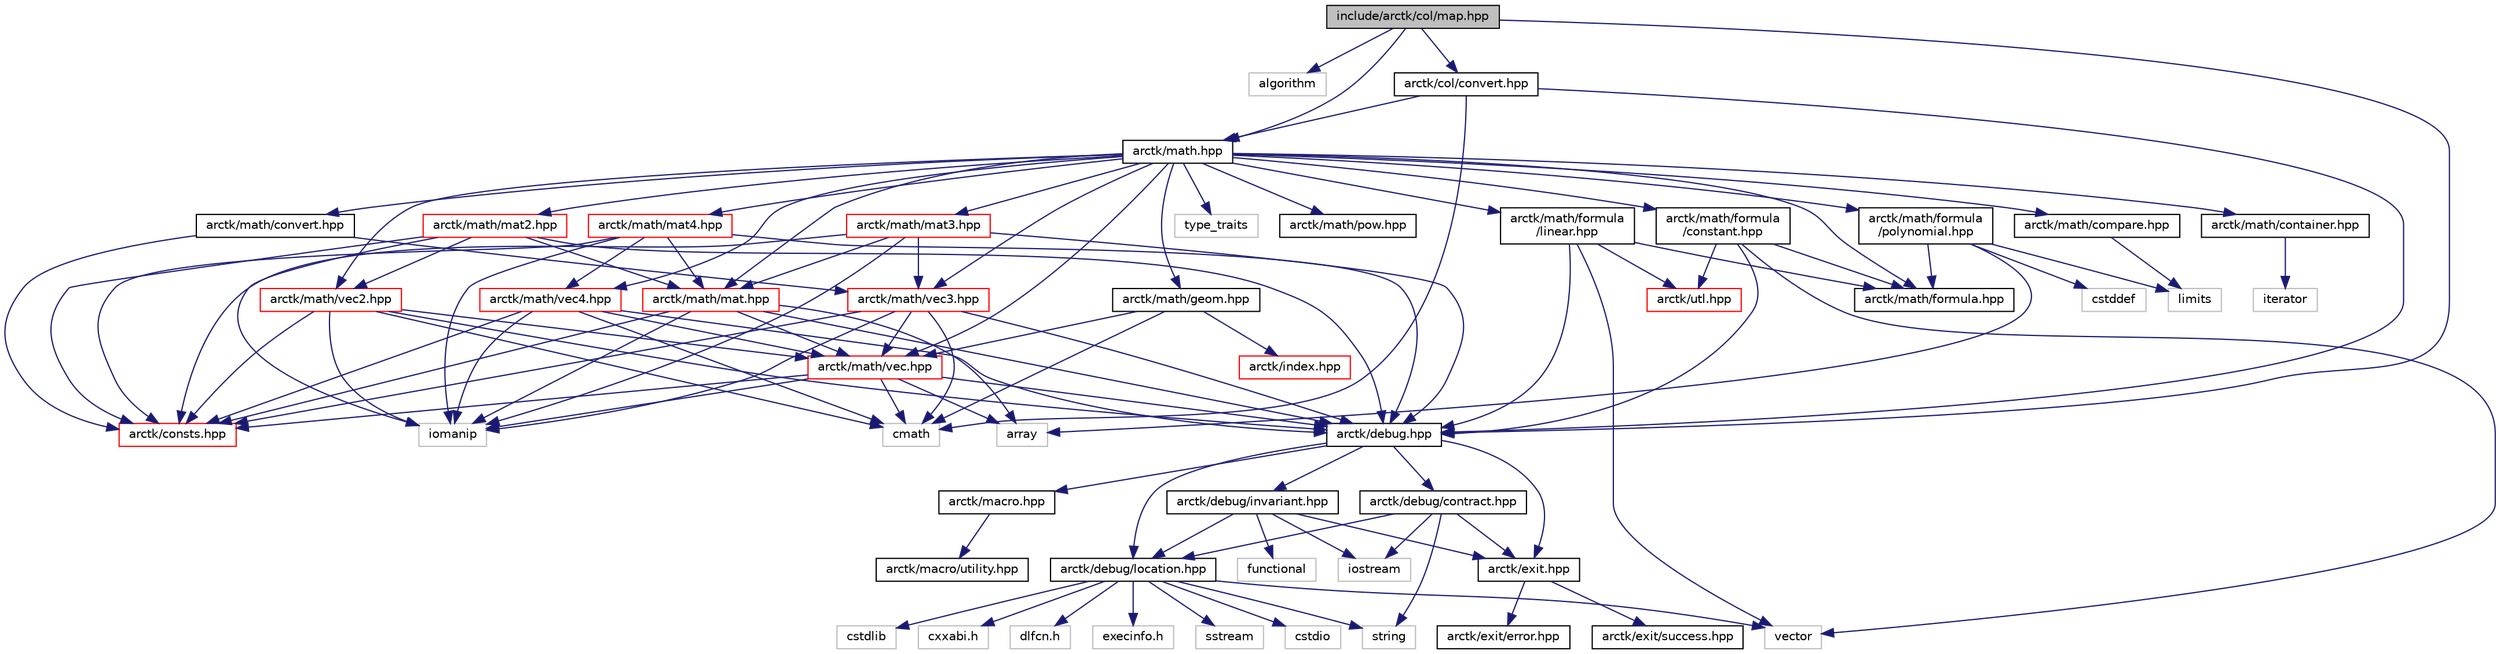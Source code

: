 digraph "include/arctk/col/map.hpp"
{
  bgcolor="transparent";
  edge [fontname="Helvetica",fontsize="10",labelfontname="Helvetica",labelfontsize="10"];
  node [fontname="Helvetica",fontsize="10",shape=record];
  Node0 [label="include/arctk/col/map.hpp",height=0.2,width=0.4,color="black", fillcolor="grey75", style="filled", fontcolor="black"];
  Node0 -> Node1 [color="midnightblue",fontsize="10",style="solid",fontname="Helvetica"];
  Node1 [label="algorithm",height=0.2,width=0.4,color="grey75"];
  Node0 -> Node2 [color="midnightblue",fontsize="10",style="solid",fontname="Helvetica"];
  Node2 [label="arctk/col/convert.hpp",height=0.2,width=0.4,color="black",URL="$col_2convert_8hpp.html"];
  Node2 -> Node3 [color="midnightblue",fontsize="10",style="solid",fontname="Helvetica"];
  Node3 [label="cmath",height=0.2,width=0.4,color="grey75"];
  Node2 -> Node4 [color="midnightblue",fontsize="10",style="solid",fontname="Helvetica"];
  Node4 [label="arctk/debug.hpp",height=0.2,width=0.4,color="black",URL="$debug_8hpp.html"];
  Node4 -> Node5 [color="midnightblue",fontsize="10",style="solid",fontname="Helvetica"];
  Node5 [label="arctk/debug/contract.hpp",height=0.2,width=0.4,color="black",URL="$contract_8hpp.html"];
  Node5 -> Node6 [color="midnightblue",fontsize="10",style="solid",fontname="Helvetica"];
  Node6 [label="iostream",height=0.2,width=0.4,color="grey75"];
  Node5 -> Node7 [color="midnightblue",fontsize="10",style="solid",fontname="Helvetica"];
  Node7 [label="string",height=0.2,width=0.4,color="grey75"];
  Node5 -> Node8 [color="midnightblue",fontsize="10",style="solid",fontname="Helvetica"];
  Node8 [label="arctk/debug/location.hpp",height=0.2,width=0.4,color="black",URL="$location_8hpp.html"];
  Node8 -> Node9 [color="midnightblue",fontsize="10",style="solid",fontname="Helvetica"];
  Node9 [label="cstdio",height=0.2,width=0.4,color="grey75"];
  Node8 -> Node10 [color="midnightblue",fontsize="10",style="solid",fontname="Helvetica"];
  Node10 [label="cstdlib",height=0.2,width=0.4,color="grey75"];
  Node8 -> Node11 [color="midnightblue",fontsize="10",style="solid",fontname="Helvetica"];
  Node11 [label="cxxabi.h",height=0.2,width=0.4,color="grey75"];
  Node8 -> Node12 [color="midnightblue",fontsize="10",style="solid",fontname="Helvetica"];
  Node12 [label="dlfcn.h",height=0.2,width=0.4,color="grey75"];
  Node8 -> Node13 [color="midnightblue",fontsize="10",style="solid",fontname="Helvetica"];
  Node13 [label="execinfo.h",height=0.2,width=0.4,color="grey75"];
  Node8 -> Node14 [color="midnightblue",fontsize="10",style="solid",fontname="Helvetica"];
  Node14 [label="sstream",height=0.2,width=0.4,color="grey75"];
  Node8 -> Node7 [color="midnightblue",fontsize="10",style="solid",fontname="Helvetica"];
  Node8 -> Node15 [color="midnightblue",fontsize="10",style="solid",fontname="Helvetica"];
  Node15 [label="vector",height=0.2,width=0.4,color="grey75"];
  Node5 -> Node16 [color="midnightblue",fontsize="10",style="solid",fontname="Helvetica"];
  Node16 [label="arctk/exit.hpp",height=0.2,width=0.4,color="black",URL="$exit_8hpp.html"];
  Node16 -> Node17 [color="midnightblue",fontsize="10",style="solid",fontname="Helvetica"];
  Node17 [label="arctk/exit/error.hpp",height=0.2,width=0.4,color="black",URL="$error_8hpp.html"];
  Node16 -> Node18 [color="midnightblue",fontsize="10",style="solid",fontname="Helvetica"];
  Node18 [label="arctk/exit/success.hpp",height=0.2,width=0.4,color="black",URL="$success_8hpp.html"];
  Node4 -> Node19 [color="midnightblue",fontsize="10",style="solid",fontname="Helvetica"];
  Node19 [label="arctk/debug/invariant.hpp",height=0.2,width=0.4,color="black",URL="$invariant_8hpp.html"];
  Node19 -> Node20 [color="midnightblue",fontsize="10",style="solid",fontname="Helvetica"];
  Node20 [label="functional",height=0.2,width=0.4,color="grey75"];
  Node19 -> Node6 [color="midnightblue",fontsize="10",style="solid",fontname="Helvetica"];
  Node19 -> Node8 [color="midnightblue",fontsize="10",style="solid",fontname="Helvetica"];
  Node19 -> Node16 [color="midnightblue",fontsize="10",style="solid",fontname="Helvetica"];
  Node4 -> Node8 [color="midnightblue",fontsize="10",style="solid",fontname="Helvetica"];
  Node4 -> Node16 [color="midnightblue",fontsize="10",style="solid",fontname="Helvetica"];
  Node4 -> Node21 [color="midnightblue",fontsize="10",style="solid",fontname="Helvetica"];
  Node21 [label="arctk/macro.hpp",height=0.2,width=0.4,color="black",URL="$macro_8hpp.html"];
  Node21 -> Node22 [color="midnightblue",fontsize="10",style="solid",fontname="Helvetica"];
  Node22 [label="arctk/macro/utility.hpp",height=0.2,width=0.4,color="black",URL="$utility_8hpp.html"];
  Node2 -> Node23 [color="midnightblue",fontsize="10",style="solid",fontname="Helvetica"];
  Node23 [label="arctk/math.hpp",height=0.2,width=0.4,color="black",URL="$math_8hpp.html"];
  Node23 -> Node24 [color="midnightblue",fontsize="10",style="solid",fontname="Helvetica"];
  Node24 [label="type_traits",height=0.2,width=0.4,color="grey75"];
  Node23 -> Node25 [color="midnightblue",fontsize="10",style="solid",fontname="Helvetica"];
  Node25 [label="arctk/math/compare.hpp",height=0.2,width=0.4,color="black",URL="$compare_8hpp.html"];
  Node25 -> Node26 [color="midnightblue",fontsize="10",style="solid",fontname="Helvetica"];
  Node26 [label="limits",height=0.2,width=0.4,color="grey75"];
  Node23 -> Node27 [color="midnightblue",fontsize="10",style="solid",fontname="Helvetica"];
  Node27 [label="arctk/math/container.hpp",height=0.2,width=0.4,color="black",URL="$container_8hpp.html"];
  Node27 -> Node28 [color="midnightblue",fontsize="10",style="solid",fontname="Helvetica"];
  Node28 [label="iterator",height=0.2,width=0.4,color="grey75"];
  Node23 -> Node29 [color="midnightblue",fontsize="10",style="solid",fontname="Helvetica"];
  Node29 [label="arctk/math/convert.hpp",height=0.2,width=0.4,color="black",URL="$math_2convert_8hpp.html"];
  Node29 -> Node30 [color="midnightblue",fontsize="10",style="solid",fontname="Helvetica"];
  Node30 [label="arctk/consts.hpp",height=0.2,width=0.4,color="red",URL="$consts_8hpp.html"];
  Node29 -> Node37 [color="midnightblue",fontsize="10",style="solid",fontname="Helvetica"];
  Node37 [label="arctk/math/vec3.hpp",height=0.2,width=0.4,color="red",URL="$vec3_8hpp.html"];
  Node37 -> Node3 [color="midnightblue",fontsize="10",style="solid",fontname="Helvetica"];
  Node37 -> Node38 [color="midnightblue",fontsize="10",style="solid",fontname="Helvetica"];
  Node38 [label="iomanip",height=0.2,width=0.4,color="grey75"];
  Node37 -> Node30 [color="midnightblue",fontsize="10",style="solid",fontname="Helvetica"];
  Node37 -> Node4 [color="midnightblue",fontsize="10",style="solid",fontname="Helvetica"];
  Node37 -> Node40 [color="midnightblue",fontsize="10",style="solid",fontname="Helvetica"];
  Node40 [label="arctk/math/vec.hpp",height=0.2,width=0.4,color="red",URL="$vec_8hpp.html"];
  Node40 -> Node32 [color="midnightblue",fontsize="10",style="solid",fontname="Helvetica"];
  Node32 [label="array",height=0.2,width=0.4,color="grey75"];
  Node40 -> Node3 [color="midnightblue",fontsize="10",style="solid",fontname="Helvetica"];
  Node40 -> Node38 [color="midnightblue",fontsize="10",style="solid",fontname="Helvetica"];
  Node40 -> Node30 [color="midnightblue",fontsize="10",style="solid",fontname="Helvetica"];
  Node40 -> Node4 [color="midnightblue",fontsize="10",style="solid",fontname="Helvetica"];
  Node23 -> Node41 [color="midnightblue",fontsize="10",style="solid",fontname="Helvetica"];
  Node41 [label="arctk/math/formula.hpp",height=0.2,width=0.4,color="black",URL="$formula_8hpp.html"];
  Node23 -> Node42 [color="midnightblue",fontsize="10",style="solid",fontname="Helvetica"];
  Node42 [label="arctk/math/formula\l/constant.hpp",height=0.2,width=0.4,color="black",URL="$math_2formula_2constant_8hpp.html"];
  Node42 -> Node15 [color="midnightblue",fontsize="10",style="solid",fontname="Helvetica"];
  Node42 -> Node4 [color="midnightblue",fontsize="10",style="solid",fontname="Helvetica"];
  Node42 -> Node41 [color="midnightblue",fontsize="10",style="solid",fontname="Helvetica"];
  Node42 -> Node43 [color="midnightblue",fontsize="10",style="solid",fontname="Helvetica"];
  Node43 [label="arctk/utl.hpp",height=0.2,width=0.4,color="red",URL="$utl_8hpp.html"];
  Node23 -> Node50 [color="midnightblue",fontsize="10",style="solid",fontname="Helvetica"];
  Node50 [label="arctk/math/formula\l/linear.hpp",height=0.2,width=0.4,color="black",URL="$math_2formula_2linear_8hpp.html"];
  Node50 -> Node15 [color="midnightblue",fontsize="10",style="solid",fontname="Helvetica"];
  Node50 -> Node4 [color="midnightblue",fontsize="10",style="solid",fontname="Helvetica"];
  Node50 -> Node41 [color="midnightblue",fontsize="10",style="solid",fontname="Helvetica"];
  Node50 -> Node43 [color="midnightblue",fontsize="10",style="solid",fontname="Helvetica"];
  Node23 -> Node51 [color="midnightblue",fontsize="10",style="solid",fontname="Helvetica"];
  Node51 [label="arctk/math/formula\l/polynomial.hpp",height=0.2,width=0.4,color="black",URL="$polynomial_8hpp.html"];
  Node51 -> Node32 [color="midnightblue",fontsize="10",style="solid",fontname="Helvetica"];
  Node51 -> Node33 [color="midnightblue",fontsize="10",style="solid",fontname="Helvetica"];
  Node33 [label="cstddef",height=0.2,width=0.4,color="grey75"];
  Node51 -> Node26 [color="midnightblue",fontsize="10",style="solid",fontname="Helvetica"];
  Node51 -> Node41 [color="midnightblue",fontsize="10",style="solid",fontname="Helvetica"];
  Node23 -> Node52 [color="midnightblue",fontsize="10",style="solid",fontname="Helvetica"];
  Node52 [label="arctk/math/geom.hpp",height=0.2,width=0.4,color="black",URL="$math_2geom_8hpp.html"];
  Node52 -> Node3 [color="midnightblue",fontsize="10",style="solid",fontname="Helvetica"];
  Node52 -> Node53 [color="midnightblue",fontsize="10",style="solid",fontname="Helvetica"];
  Node53 [label="arctk/index.hpp",height=0.2,width=0.4,color="red",URL="$index_8hpp.html"];
  Node52 -> Node40 [color="midnightblue",fontsize="10",style="solid",fontname="Helvetica"];
  Node23 -> Node58 [color="midnightblue",fontsize="10",style="solid",fontname="Helvetica"];
  Node58 [label="arctk/math/mat.hpp",height=0.2,width=0.4,color="red",URL="$mat_8hpp.html"];
  Node58 -> Node32 [color="midnightblue",fontsize="10",style="solid",fontname="Helvetica"];
  Node58 -> Node38 [color="midnightblue",fontsize="10",style="solid",fontname="Helvetica"];
  Node58 -> Node30 [color="midnightblue",fontsize="10",style="solid",fontname="Helvetica"];
  Node58 -> Node4 [color="midnightblue",fontsize="10",style="solid",fontname="Helvetica"];
  Node58 -> Node40 [color="midnightblue",fontsize="10",style="solid",fontname="Helvetica"];
  Node23 -> Node59 [color="midnightblue",fontsize="10",style="solid",fontname="Helvetica"];
  Node59 [label="arctk/math/mat2.hpp",height=0.2,width=0.4,color="red",URL="$mat2_8hpp.html"];
  Node59 -> Node38 [color="midnightblue",fontsize="10",style="solid",fontname="Helvetica"];
  Node59 -> Node30 [color="midnightblue",fontsize="10",style="solid",fontname="Helvetica"];
  Node59 -> Node4 [color="midnightblue",fontsize="10",style="solid",fontname="Helvetica"];
  Node59 -> Node58 [color="midnightblue",fontsize="10",style="solid",fontname="Helvetica"];
  Node59 -> Node60 [color="midnightblue",fontsize="10",style="solid",fontname="Helvetica"];
  Node60 [label="arctk/math/vec2.hpp",height=0.2,width=0.4,color="red",URL="$vec2_8hpp.html"];
  Node60 -> Node3 [color="midnightblue",fontsize="10",style="solid",fontname="Helvetica"];
  Node60 -> Node38 [color="midnightblue",fontsize="10",style="solid",fontname="Helvetica"];
  Node60 -> Node30 [color="midnightblue",fontsize="10",style="solid",fontname="Helvetica"];
  Node60 -> Node4 [color="midnightblue",fontsize="10",style="solid",fontname="Helvetica"];
  Node60 -> Node40 [color="midnightblue",fontsize="10",style="solid",fontname="Helvetica"];
  Node23 -> Node61 [color="midnightblue",fontsize="10",style="solid",fontname="Helvetica"];
  Node61 [label="arctk/math/mat3.hpp",height=0.2,width=0.4,color="red",URL="$mat3_8hpp.html"];
  Node61 -> Node38 [color="midnightblue",fontsize="10",style="solid",fontname="Helvetica"];
  Node61 -> Node30 [color="midnightblue",fontsize="10",style="solid",fontname="Helvetica"];
  Node61 -> Node4 [color="midnightblue",fontsize="10",style="solid",fontname="Helvetica"];
  Node61 -> Node58 [color="midnightblue",fontsize="10",style="solid",fontname="Helvetica"];
  Node61 -> Node37 [color="midnightblue",fontsize="10",style="solid",fontname="Helvetica"];
  Node23 -> Node62 [color="midnightblue",fontsize="10",style="solid",fontname="Helvetica"];
  Node62 [label="arctk/math/mat4.hpp",height=0.2,width=0.4,color="red",URL="$mat4_8hpp.html"];
  Node62 -> Node38 [color="midnightblue",fontsize="10",style="solid",fontname="Helvetica"];
  Node62 -> Node30 [color="midnightblue",fontsize="10",style="solid",fontname="Helvetica"];
  Node62 -> Node4 [color="midnightblue",fontsize="10",style="solid",fontname="Helvetica"];
  Node62 -> Node58 [color="midnightblue",fontsize="10",style="solid",fontname="Helvetica"];
  Node62 -> Node63 [color="midnightblue",fontsize="10",style="solid",fontname="Helvetica"];
  Node63 [label="arctk/math/vec4.hpp",height=0.2,width=0.4,color="red",URL="$vec4_8hpp.html"];
  Node63 -> Node3 [color="midnightblue",fontsize="10",style="solid",fontname="Helvetica"];
  Node63 -> Node38 [color="midnightblue",fontsize="10",style="solid",fontname="Helvetica"];
  Node63 -> Node30 [color="midnightblue",fontsize="10",style="solid",fontname="Helvetica"];
  Node63 -> Node4 [color="midnightblue",fontsize="10",style="solid",fontname="Helvetica"];
  Node63 -> Node40 [color="midnightblue",fontsize="10",style="solid",fontname="Helvetica"];
  Node23 -> Node64 [color="midnightblue",fontsize="10",style="solid",fontname="Helvetica"];
  Node64 [label="arctk/math/pow.hpp",height=0.2,width=0.4,color="black",URL="$pow_8hpp.html"];
  Node23 -> Node40 [color="midnightblue",fontsize="10",style="solid",fontname="Helvetica"];
  Node23 -> Node60 [color="midnightblue",fontsize="10",style="solid",fontname="Helvetica"];
  Node23 -> Node37 [color="midnightblue",fontsize="10",style="solid",fontname="Helvetica"];
  Node23 -> Node63 [color="midnightblue",fontsize="10",style="solid",fontname="Helvetica"];
  Node0 -> Node4 [color="midnightblue",fontsize="10",style="solid",fontname="Helvetica"];
  Node0 -> Node23 [color="midnightblue",fontsize="10",style="solid",fontname="Helvetica"];
}

